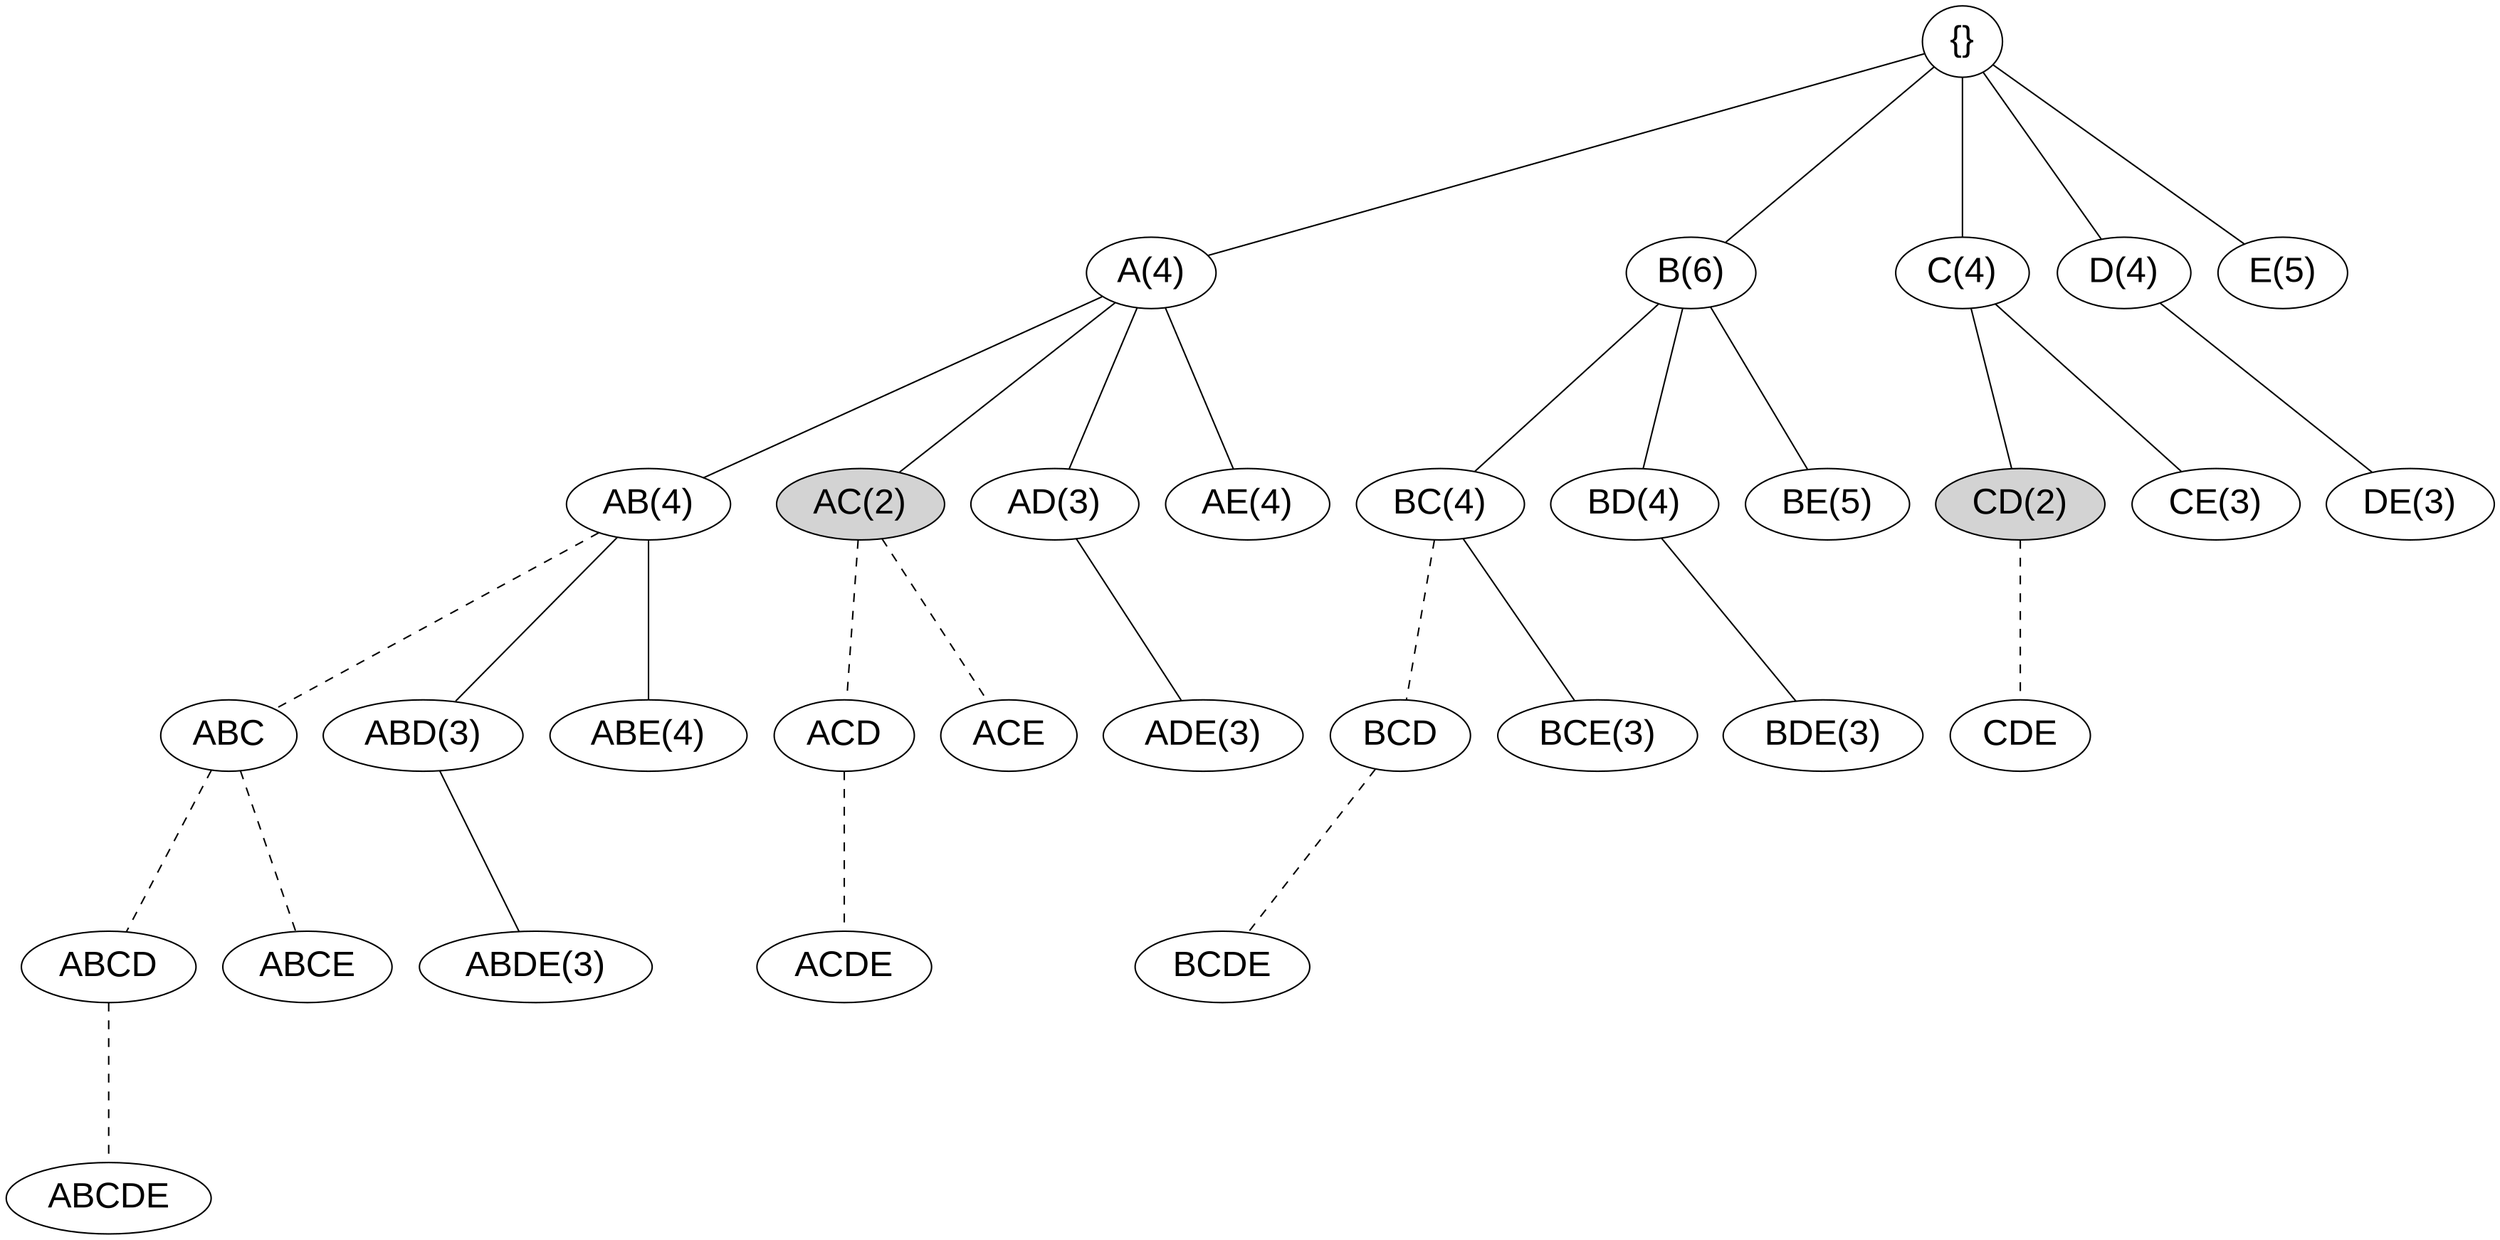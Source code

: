 graph "Itemset Lattice" {
      ranksep = "1.5";
      node [fontsize=24];
        node [
                fontname = "Arial"
                label = "\N"
                color = "black"
        ]
        edge [
                color = "black"
        ]

	{node [label="{}"] empty;}
	{node [label="A(4)"] A;}
	{node [label="B(6)"] B;}
	{node [label="C(4)"] C;}
	{node [label="D(4)"] D;}
	{node [label="E(5)"] E;}
	{node [label="AB(4)"] AB;}
	{node [label="AC(2)", style=filled, fillcolor=lightgray] AC;}
	{node [label="AD(3)"] AD;}
	{node [label="AE(4)"] AE;}
	{node [label="BC(4)"] BC;}
	{node [label="BD(4)"] BD;}
	{node [label="BE(5)"] BE;}
	{node [label="CD(2)", style=filled, fillcolor = "lightgray"] CD;}
	{node [label="CE(3)"] CE;}
	{node [label="DE(3)"] DE;}
	{node [label="ABD(3)"] ABD;}
	{node [label="ABE(4)"] ABE;}
	{node [label="ADE(3)"] ADE;}
	{node [label="BCE(3)"] BCE;}
	{node [label="BDE(3)"] BDE;}
	{node [label="ABDE(3)"] ABDE;}

	{rank = same; A; B; C; D; E;  }
	{rank = same; AB; AC; AD; AE; BC; BD; BE; CD; CE; DE; } 
	{rank = same; ABC; ABD; ABE; ACD; ACE; ADE; BCD; BCE; BDE;
	CDE; }
	{rank = same; ABCD; ABCE; ABDE; ACDE; BCDE;}

	{edge [style=invis] 
	A -- B -- C -- D -- E;
	AB -- AC -- AD -- AE -- BC -- BD -- BE -- CD -- CE -- DE;
	ABC -- ABD -- ABE -- ACD -- ACE--ADE--BCD--BCE--BDE--CDE;
	ABCD -- ABCE -- ABDE -- ACDE -- BCDE;
	}	

	empty -- A;
	empty -- B;
	empty -- C;
	empty -- D;
	empty -- E;
	A -- AB;
	A -- AC;
	A -- AD;
	A -- AE;
	B -- BC;
	B -- BD;
	B -- BE;
	C -- CD;
	C -- CE;
	D -- DE;
	AB -- ABC [style=dashed]; 
	AB -- ABD;
	AB -- ABE;
	AC -- ACD  [style=dashed];
	AC -- ACE [style=dashed];
	AD -- ADE;
	BC -- BCD [style=dashed];
	BC -- BCE;
	BD -- BDE;
	CD -- CDE [style=dashed];
	ABC -- ABCD [style=dashed];
	ABC -- ABCE [style=dashed];
	ABD -- ABDE;
	ACD -- ACDE [style=dashed];
	BCD -- BCDE [style=dashed];
	ABCD -- ABCDE [style=dashed];
}
